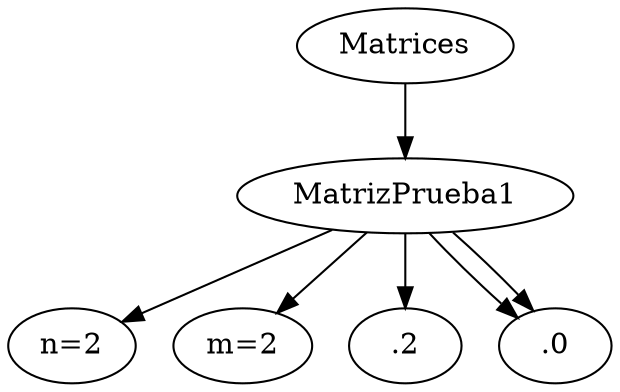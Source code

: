digraph {
	Matrices -> MatrizPrueba1
	MatrizPrueba1 -> "n=2"
	MatrizPrueba1 -> "m=2"
	MatrizPrueba1 -> .2
	MatrizPrueba1 -> .0
	MatrizPrueba1 -> .0
}
